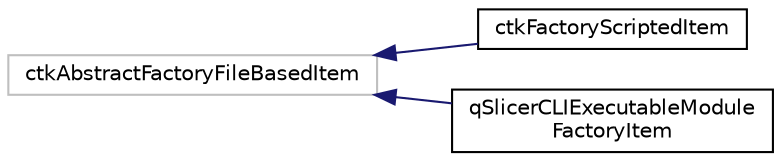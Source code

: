 digraph "Graphical Class Hierarchy"
{
  bgcolor="transparent";
  edge [fontname="Helvetica",fontsize="10",labelfontname="Helvetica",labelfontsize="10"];
  node [fontname="Helvetica",fontsize="10",shape=record];
  rankdir="LR";
  Node1048 [label="ctkAbstractFactoryFileBasedItem",height=0.2,width=0.4,color="grey75"];
  Node1048 -> Node0 [dir="back",color="midnightblue",fontsize="10",style="solid",fontname="Helvetica"];
  Node0 [label="ctkFactoryScriptedItem",height=0.2,width=0.4,color="black",URL="$classctkFactoryScriptedItem.html"];
  Node1048 -> Node1050 [dir="back",color="midnightblue",fontsize="10",style="solid",fontname="Helvetica"];
  Node1050 [label="qSlicerCLIExecutableModule\lFactoryItem",height=0.2,width=0.4,color="black",URL="$classqSlicerCLIExecutableModuleFactoryItem.html"];
}

